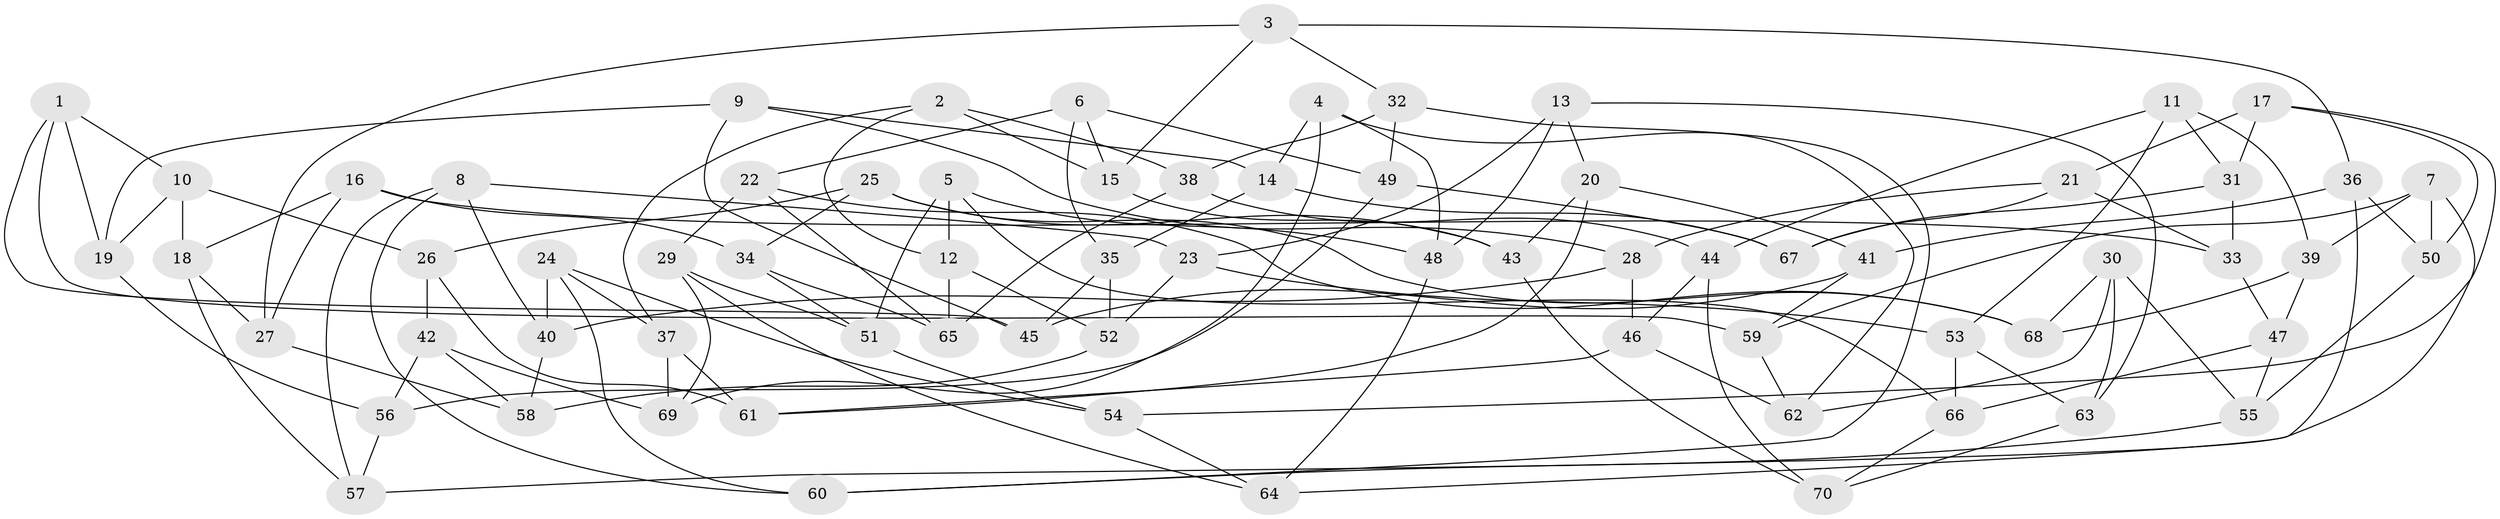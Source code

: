 // Generated by graph-tools (version 1.1) at 2025/50/03/09/25 03:50:54]
// undirected, 70 vertices, 140 edges
graph export_dot {
graph [start="1"]
  node [color=gray90,style=filled];
  1;
  2;
  3;
  4;
  5;
  6;
  7;
  8;
  9;
  10;
  11;
  12;
  13;
  14;
  15;
  16;
  17;
  18;
  19;
  20;
  21;
  22;
  23;
  24;
  25;
  26;
  27;
  28;
  29;
  30;
  31;
  32;
  33;
  34;
  35;
  36;
  37;
  38;
  39;
  40;
  41;
  42;
  43;
  44;
  45;
  46;
  47;
  48;
  49;
  50;
  51;
  52;
  53;
  54;
  55;
  56;
  57;
  58;
  59;
  60;
  61;
  62;
  63;
  64;
  65;
  66;
  67;
  68;
  69;
  70;
  1 -- 45;
  1 -- 10;
  1 -- 19;
  1 -- 59;
  2 -- 37;
  2 -- 15;
  2 -- 38;
  2 -- 12;
  3 -- 32;
  3 -- 27;
  3 -- 15;
  3 -- 36;
  4 -- 14;
  4 -- 69;
  4 -- 48;
  4 -- 62;
  5 -- 48;
  5 -- 12;
  5 -- 66;
  5 -- 51;
  6 -- 22;
  6 -- 49;
  6 -- 15;
  6 -- 35;
  7 -- 59;
  7 -- 39;
  7 -- 57;
  7 -- 50;
  8 -- 60;
  8 -- 40;
  8 -- 23;
  8 -- 57;
  9 -- 45;
  9 -- 14;
  9 -- 19;
  9 -- 28;
  10 -- 18;
  10 -- 26;
  10 -- 19;
  11 -- 39;
  11 -- 53;
  11 -- 31;
  11 -- 44;
  12 -- 52;
  12 -- 65;
  13 -- 48;
  13 -- 20;
  13 -- 23;
  13 -- 63;
  14 -- 67;
  14 -- 35;
  15 -- 43;
  16 -- 33;
  16 -- 18;
  16 -- 34;
  16 -- 27;
  17 -- 54;
  17 -- 31;
  17 -- 21;
  17 -- 50;
  18 -- 57;
  18 -- 27;
  19 -- 56;
  20 -- 41;
  20 -- 43;
  20 -- 61;
  21 -- 33;
  21 -- 67;
  21 -- 28;
  22 -- 29;
  22 -- 68;
  22 -- 65;
  23 -- 53;
  23 -- 52;
  24 -- 40;
  24 -- 60;
  24 -- 37;
  24 -- 54;
  25 -- 68;
  25 -- 26;
  25 -- 34;
  25 -- 43;
  26 -- 61;
  26 -- 42;
  27 -- 58;
  28 -- 40;
  28 -- 46;
  29 -- 51;
  29 -- 69;
  29 -- 64;
  30 -- 68;
  30 -- 55;
  30 -- 63;
  30 -- 62;
  31 -- 67;
  31 -- 33;
  32 -- 38;
  32 -- 60;
  32 -- 49;
  33 -- 47;
  34 -- 51;
  34 -- 65;
  35 -- 52;
  35 -- 45;
  36 -- 50;
  36 -- 41;
  36 -- 64;
  37 -- 69;
  37 -- 61;
  38 -- 44;
  38 -- 65;
  39 -- 47;
  39 -- 68;
  40 -- 58;
  41 -- 59;
  41 -- 45;
  42 -- 56;
  42 -- 69;
  42 -- 58;
  43 -- 70;
  44 -- 70;
  44 -- 46;
  46 -- 62;
  46 -- 61;
  47 -- 55;
  47 -- 66;
  48 -- 64;
  49 -- 56;
  49 -- 67;
  50 -- 55;
  51 -- 54;
  52 -- 58;
  53 -- 66;
  53 -- 63;
  54 -- 64;
  55 -- 60;
  56 -- 57;
  59 -- 62;
  63 -- 70;
  66 -- 70;
}
